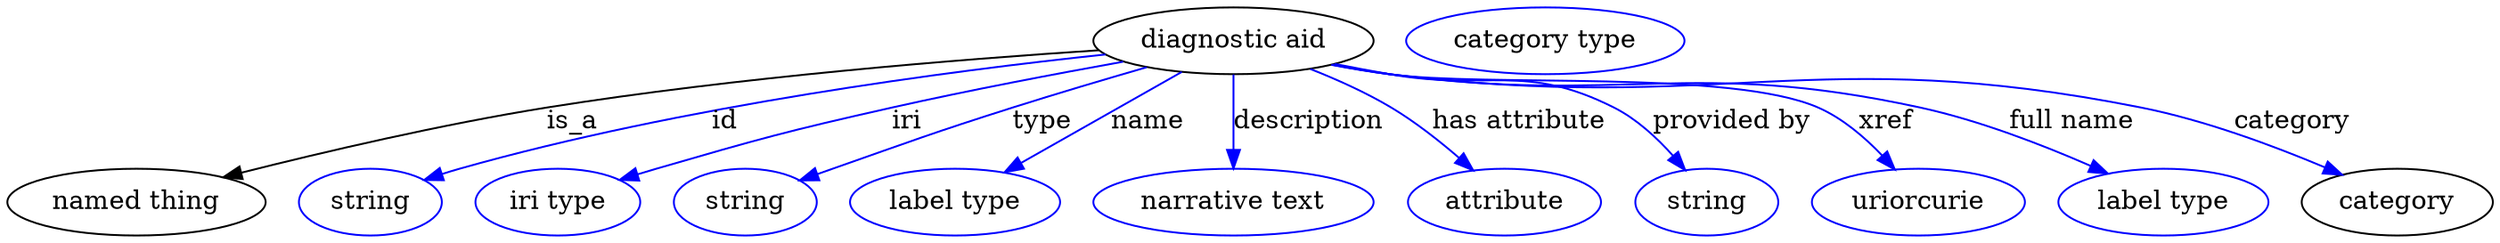 digraph {
	graph [bb="0,0,1336.9,123"];
	node [label="\N"];
	"diagnostic aid"	[height=0.5,
		label="diagnostic aid",
		pos="660.54,105",
		width=2.0943];
	"named thing"	[height=0.5,
		pos="69.544,18",
		width=1.9318];
	"diagnostic aid" -> "named thing"	[label=is_a,
		lp="304.54,61.5",
		pos="e,116.2,31.387 587.88,99.888 513.02,95.005 393.13,85.387 290.54,69 234.03,59.972 170.36,45.055 125.94,33.859"];
	id	[color=blue,
		height=0.5,
		label=string,
		pos="195.54,18",
		width=1.0652];
	"diagnostic aid" -> id	[color=blue,
		label=id,
		lp="386.54,61.5",
		pos="e,224.54,29.948 591.61,97.628 508.05,88.797 363.53,69.95 243.54,36 240.44,35.121 237.24,34.148 234.05,33.124",
		style=solid];
	iri	[color=blue,
		height=0.5,
		label="iri type",
		pos="296.54,18",
		width=1.2277];
	"diagnostic aid" -> iri	[color=blue,
		label=iri,
		lp="484.54,61.5",
		pos="e,330.17,29.865 601.08,93.751 564.94,87.259 517.94,78.346 476.54,69 420.08,56.251 406.17,52.03 350.54,36 347.03,34.988 343.4,33.911 \
339.76,32.81",
		style=solid];
	type	[color=blue,
		height=0.5,
		label=string,
		pos="397.54,18",
		width=1.0652];
	"diagnostic aid" -> type	[color=blue,
		label=type,
		lp="557.54,61.5",
		pos="e,426.85,29.697 614.07,90.819 592.02,84.443 565.36,76.549 541.54,69 498.14,55.239 487.51,51.079 444.54,36 441.86,35.057 439.09,34.077 \
436.3,33.084",
		style=solid];
	name	[color=blue,
		height=0.5,
		label="label type",
		pos="510.54,18",
		width=1.5707];
	"diagnostic aid" -> name	[color=blue,
		label=name,
		lp="614.54,61.5",
		pos="e,537.25,34.133 632.68,88.211 608.28,74.382 572.68,54.208 546.2,39.205",
		style=solid];
	description	[color=blue,
		height=0.5,
		label="narrative text",
		pos="660.54,18",
		width=2.0943];
	"diagnostic aid" -> description	[color=blue,
		label=description,
		lp="701.04,61.5",
		pos="e,660.54,36.175 660.54,86.799 660.54,75.163 660.54,59.548 660.54,46.237",
		style=solid];
	"has attribute"	[color=blue,
		height=0.5,
		label=attribute,
		pos="805.54,18",
		width=1.4443];
	"diagnostic aid" -> "has attribute"	[color=blue,
		label="has attribute",
		lp="814.54,61.5",
		pos="e,788.76,35.382 701.97,89.861 716.24,84.242 732.01,77.159 745.54,69 758.13,61.411 770.81,51.287 781.25,42.134",
		style=solid];
	"provided by"	[color=blue,
		height=0.5,
		label=string,
		pos="913.54,18",
		width=1.0652];
	"diagnostic aid" -> "provided by"	[color=blue,
		label="provided by",
		lp="928.04,61.5",
		pos="e,902.5,35.25 715.14,92.522 724.91,90.59 735.02,88.671 744.54,87 798.1,77.604 817.24,93.949 865.54,69 877.4,62.874 888,52.668 896.2,\
43.068",
		style=solid];
	xref	[color=blue,
		height=0.5,
		label=uriorcurie,
		pos="1027.5,18",
		width=1.5887];
	"diagnostic aid" -> xref	[color=blue,
		label=xref,
		lp="1011,61.5",
		pos="e,1015.1,35.585 713.7,92.227 723.9,90.257 734.52,88.401 744.54,87 795.32,79.902 927.67,89.773 974.54,69 987.5,63.257 999.27,52.963 \
1008.4,43.202",
		style=solid];
	"full name"	[color=blue,
		height=0.5,
		label="label type",
		pos="1159.5,18",
		width=1.5707];
	"diagnostic aid" -> "full name"	[color=blue,
		label="full name",
		lp="1111,61.5",
		pos="e,1129.9,33.4 713.68,92.106 723.88,90.146 734.51,88.325 744.54,87 870.37,70.373 905.55,96.093 1029.5,69 1061.2,62.088 1095.3,48.729 \
1120.6,37.557",
		style=solid];
	category	[height=0.5,
		pos="1285.5,18",
		width=1.4263];
	"diagnostic aid" -> category	[color=blue,
		label=category,
		lp="1230,61.5",
		pos="e,1255.8,32.849 713.21,92.041 723.55,90.062 734.35,88.25 744.54,87 922.94,65.108 972.29,104.22 1148.5,69 1182.6,62.195 1219.5,48.329 \
1246.4,36.922",
		style=solid];
	"named thing_category"	[color=blue,
		height=0.5,
		label="category type",
		pos="828.54,105",
		width=2.0762];
}
